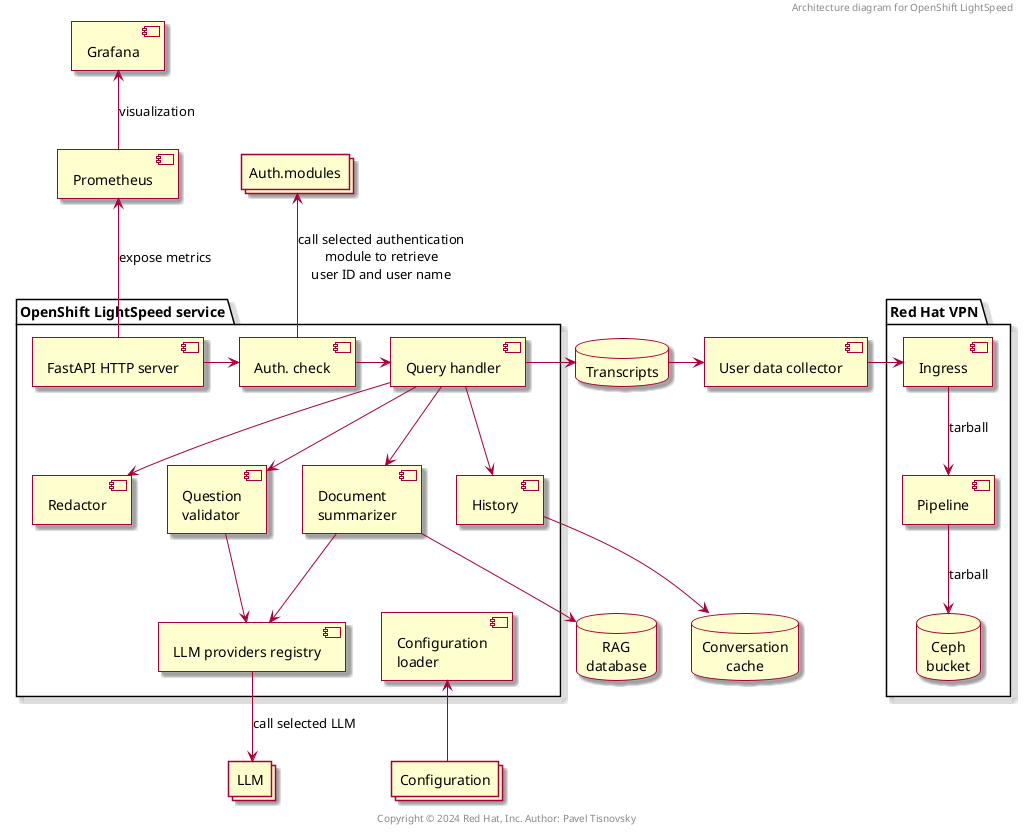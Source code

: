 //
// vim:syntax=plantuml
//

// Generate PNG image with architecture diagram by using the following command:
// java -jar plantuml.jar architecture_diagram.uml
//
// Generate SVG drawing with architecture diagram by using the following command:
// java -jar plantuml.jar -tsvg architecture_diagram.uml

@startuml
skin rose

header Architecture diagram for OpenShift LightSpeed
footer Copyright © 2024 Red Hat, Inc. Author: Pavel Tisnovsky

collections "Configuration" as configuration

package "OpenShift LightSpeed service" as ols {
    component "FastAPI HTTP server" as http
    component "Auth. check" as auth
    component "Query handler" as handler
    component "History" as history
    component "Redactor" as redactor
    component "Question\nvalidator" as question_validator
    component "Document\nsummarizer" as document_summarizer
    component "LLM providers registry" as llm_register
    component "Configuration\nloader" as config_loader
    http -> auth
    auth -> handler
    handler --> history
    handler --> redactor
    handler --> question_validator
    handler --> document_summarizer
    question_validator --> llm_register
    document_summarizer --> llm_register
    llm_register -[hidden]> config_loader
}

component "User data collector" as collector

database "RAG\ndatabase" as rag
database "Conversation\ncache" as cache
collections "LLM" as llm
collections "Auth.modules" as auth_modules
database "Transcripts" as transcripts
document_summarizer --> rag
history --> cache
llm_register --> llm : call selected LLM
handler -> transcripts
transcripts -> collector
component "Prometheus"
component "Grafana"

auth -u-> auth_modules : "call selected authentication\nmodule to retrieve\nuser ID and user name"

configuration -u-> config_loader

package "Red Hat VPN" {
   [Ingress] as ingress
   [Pipeline] as pipeline
   database "Ceph\nbucket" as ceph
   ingress --> pipeline : tarball
   pipeline --> ceph : tarball
}

collector -> ingress
http -u-> Prometheus : "expose metrics"
Prometheus -u-> Grafana : visualization

@enduml
